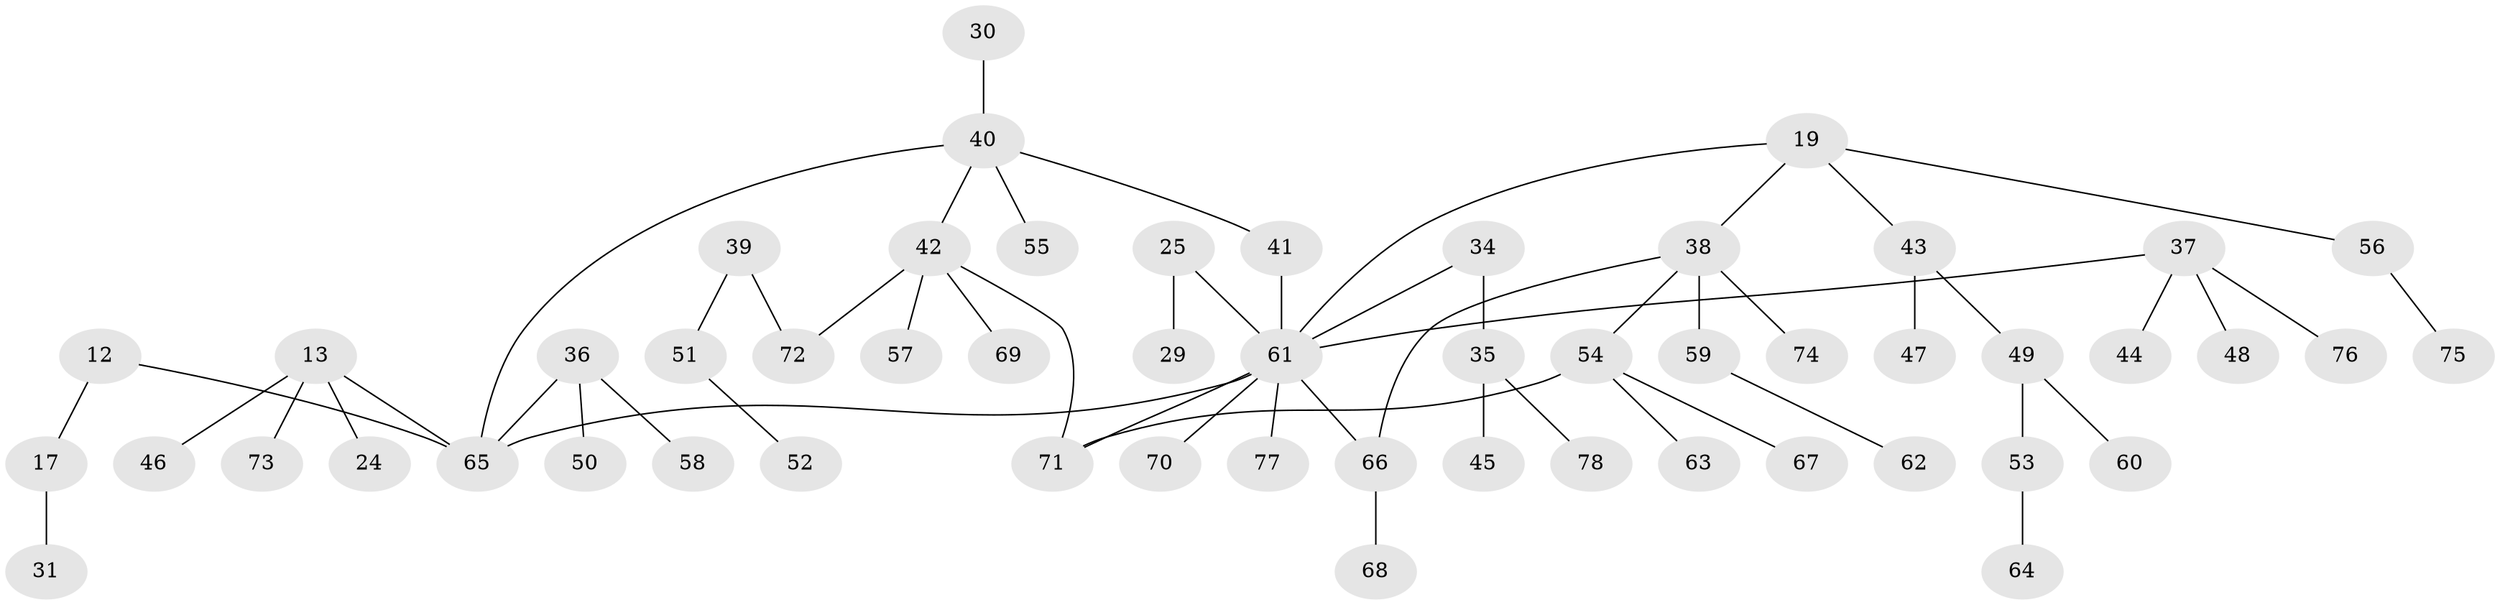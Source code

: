 // original degree distribution, {4: 0.08974358974358974, 5: 0.0641025641025641, 3: 0.14102564102564102, 2: 0.2692307692307692, 1: 0.4358974358974359}
// Generated by graph-tools (version 1.1) at 2025/45/03/04/25 21:45:36]
// undirected, 54 vertices, 57 edges
graph export_dot {
graph [start="1"]
  node [color=gray90,style=filled];
  12;
  13;
  17;
  19;
  24;
  25;
  29;
  30;
  31;
  34;
  35;
  36;
  37;
  38;
  39;
  40 [super="+2+11"];
  41 [super="+6"];
  42 [super="+7"];
  43 [super="+33"];
  44;
  45;
  46;
  47;
  48;
  49;
  50;
  51;
  52;
  53;
  54;
  55;
  56;
  57;
  58;
  59;
  60;
  61 [super="+14+18+32+23"];
  62;
  63;
  64;
  65 [super="+5+3+10"];
  66 [super="+28"];
  67;
  68;
  69;
  70;
  71;
  72 [super="+26"];
  73;
  74;
  75;
  76;
  77;
  78;
  12 -- 17;
  12 -- 65;
  13 -- 24;
  13 -- 46;
  13 -- 73;
  13 -- 65;
  17 -- 31;
  19 -- 38;
  19 -- 56;
  19 -- 61;
  19 -- 43;
  25 -- 29;
  25 -- 61;
  30 -- 40;
  34 -- 35;
  34 -- 61;
  35 -- 45;
  35 -- 78;
  36 -- 50;
  36 -- 58;
  36 -- 65;
  37 -- 44;
  37 -- 48;
  37 -- 76;
  37 -- 61;
  38 -- 54;
  38 -- 59;
  38 -- 74;
  38 -- 66;
  39 -- 51;
  39 -- 72;
  40 -- 55;
  40 -- 41;
  40 -- 42;
  40 -- 65;
  41 -- 61;
  42 -- 57;
  42 -- 69;
  42 -- 71;
  42 -- 72;
  43 -- 47;
  43 -- 49;
  49 -- 53;
  49 -- 60;
  51 -- 52;
  53 -- 64;
  54 -- 63;
  54 -- 67;
  54 -- 71;
  56 -- 75;
  59 -- 62;
  61 -- 77;
  61 -- 71;
  61 -- 65;
  61 -- 70;
  61 -- 66;
  66 -- 68;
}
